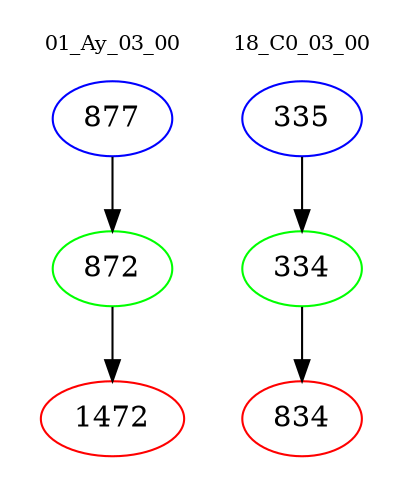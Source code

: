 digraph{
subgraph cluster_0 {
color = white
label = "01_Ay_03_00";
fontsize=10;
T0_877 [label="877", color="blue"]
T0_877 -> T0_872 [color="black"]
T0_872 [label="872", color="green"]
T0_872 -> T0_1472 [color="black"]
T0_1472 [label="1472", color="red"]
}
subgraph cluster_1 {
color = white
label = "18_C0_03_00";
fontsize=10;
T1_335 [label="335", color="blue"]
T1_335 -> T1_334 [color="black"]
T1_334 [label="334", color="green"]
T1_334 -> T1_834 [color="black"]
T1_834 [label="834", color="red"]
}
}
